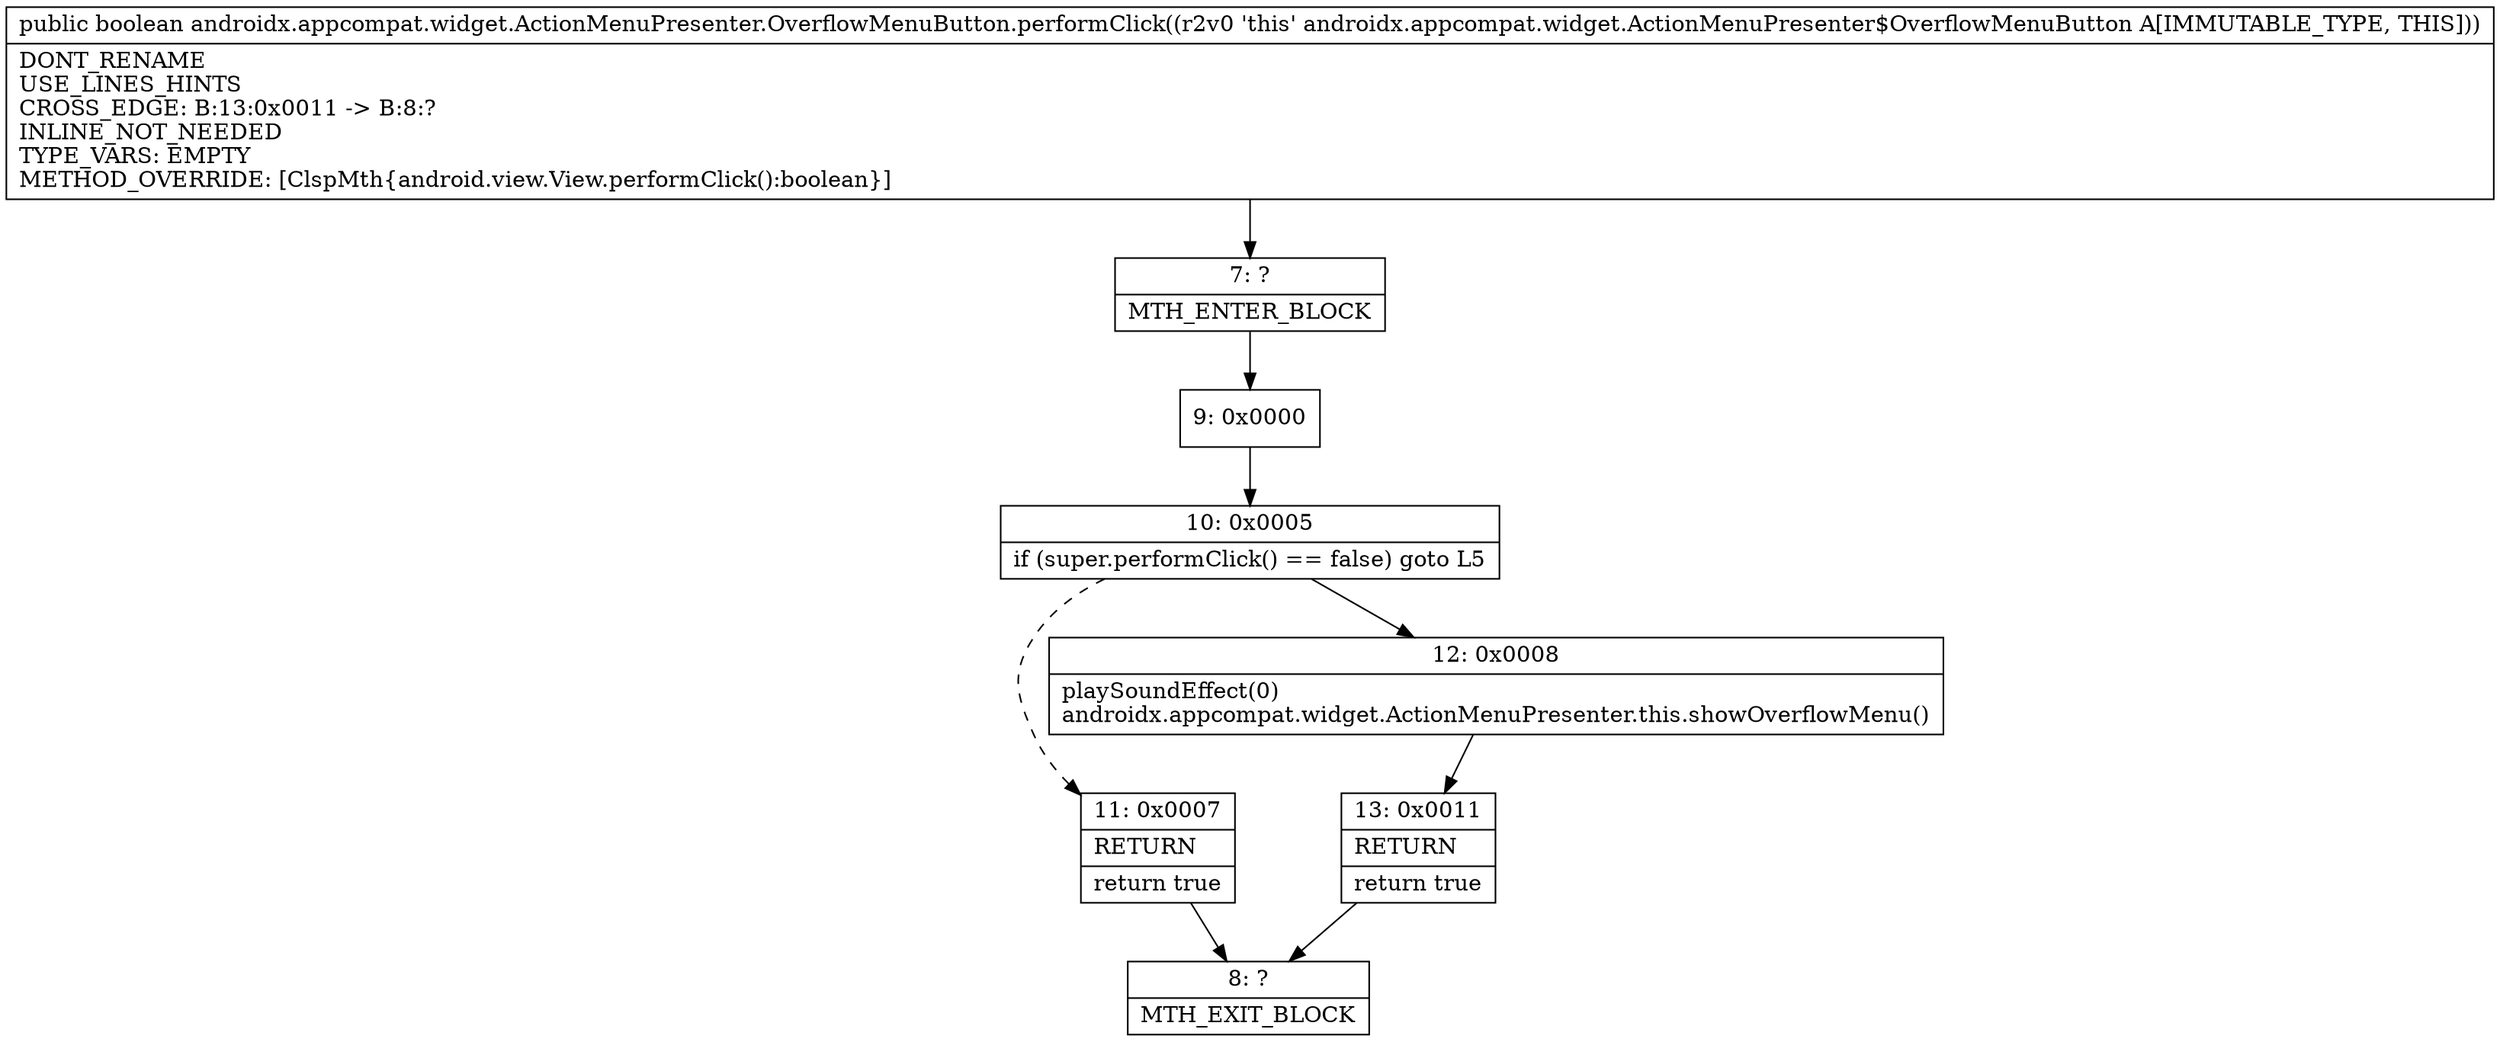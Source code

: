 digraph "CFG forandroidx.appcompat.widget.ActionMenuPresenter.OverflowMenuButton.performClick()Z" {
Node_7 [shape=record,label="{7\:\ ?|MTH_ENTER_BLOCK\l}"];
Node_9 [shape=record,label="{9\:\ 0x0000}"];
Node_10 [shape=record,label="{10\:\ 0x0005|if (super.performClick() == false) goto L5\l}"];
Node_11 [shape=record,label="{11\:\ 0x0007|RETURN\l|return true\l}"];
Node_8 [shape=record,label="{8\:\ ?|MTH_EXIT_BLOCK\l}"];
Node_12 [shape=record,label="{12\:\ 0x0008|playSoundEffect(0)\landroidx.appcompat.widget.ActionMenuPresenter.this.showOverflowMenu()\l}"];
Node_13 [shape=record,label="{13\:\ 0x0011|RETURN\l|return true\l}"];
MethodNode[shape=record,label="{public boolean androidx.appcompat.widget.ActionMenuPresenter.OverflowMenuButton.performClick((r2v0 'this' androidx.appcompat.widget.ActionMenuPresenter$OverflowMenuButton A[IMMUTABLE_TYPE, THIS]))  | DONT_RENAME\lUSE_LINES_HINTS\lCROSS_EDGE: B:13:0x0011 \-\> B:8:?\lINLINE_NOT_NEEDED\lTYPE_VARS: EMPTY\lMETHOD_OVERRIDE: [ClspMth\{android.view.View.performClick():boolean\}]\l}"];
MethodNode -> Node_7;Node_7 -> Node_9;
Node_9 -> Node_10;
Node_10 -> Node_11[style=dashed];
Node_10 -> Node_12;
Node_11 -> Node_8;
Node_12 -> Node_13;
Node_13 -> Node_8;
}

